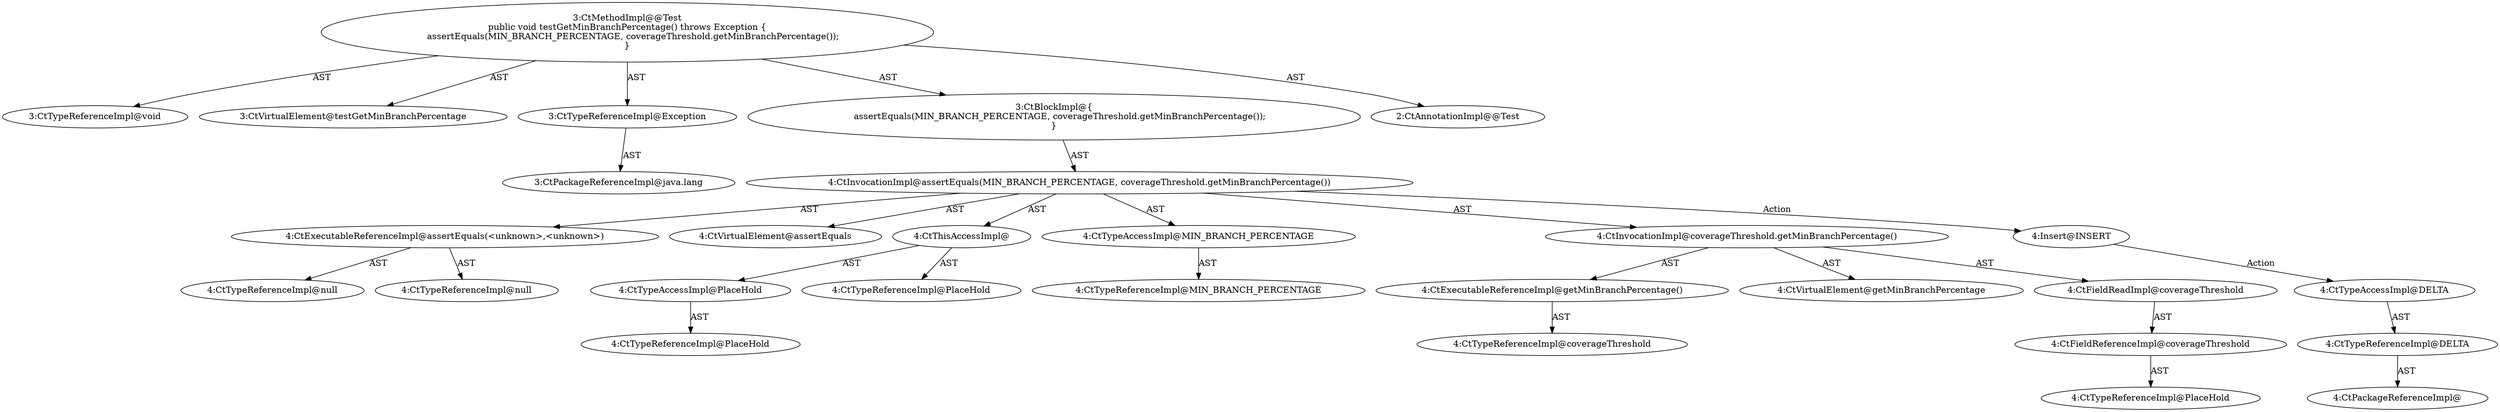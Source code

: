 digraph "testGetMinBranchPercentage#?" {
0 [label="3:CtTypeReferenceImpl@void" shape=ellipse]
1 [label="3:CtVirtualElement@testGetMinBranchPercentage" shape=ellipse]
2 [label="3:CtTypeReferenceImpl@Exception" shape=ellipse]
3 [label="3:CtPackageReferenceImpl@java.lang" shape=ellipse]
4 [label="4:CtExecutableReferenceImpl@assertEquals(<unknown>,<unknown>)" shape=ellipse]
5 [label="4:CtTypeReferenceImpl@null" shape=ellipse]
6 [label="4:CtTypeReferenceImpl@null" shape=ellipse]
7 [label="4:CtVirtualElement@assertEquals" shape=ellipse]
8 [label="4:CtTypeAccessImpl@PlaceHold" shape=ellipse]
9 [label="4:CtTypeReferenceImpl@PlaceHold" shape=ellipse]
10 [label="4:CtThisAccessImpl@" shape=ellipse]
11 [label="4:CtTypeReferenceImpl@PlaceHold" shape=ellipse]
12 [label="4:CtTypeAccessImpl@MIN_BRANCH_PERCENTAGE" shape=ellipse]
13 [label="4:CtTypeReferenceImpl@MIN_BRANCH_PERCENTAGE" shape=ellipse]
14 [label="4:CtExecutableReferenceImpl@getMinBranchPercentage()" shape=ellipse]
15 [label="4:CtTypeReferenceImpl@coverageThreshold" shape=ellipse]
16 [label="4:CtVirtualElement@getMinBranchPercentage" shape=ellipse]
17 [label="4:CtFieldReferenceImpl@coverageThreshold" shape=ellipse]
18 [label="4:CtTypeReferenceImpl@PlaceHold" shape=ellipse]
19 [label="4:CtFieldReadImpl@coverageThreshold" shape=ellipse]
20 [label="4:CtInvocationImpl@coverageThreshold.getMinBranchPercentage()" shape=ellipse]
21 [label="4:CtInvocationImpl@assertEquals(MIN_BRANCH_PERCENTAGE, coverageThreshold.getMinBranchPercentage())" shape=ellipse]
22 [label="3:CtBlockImpl@\{
    assertEquals(MIN_BRANCH_PERCENTAGE, coverageThreshold.getMinBranchPercentage());
\}" shape=ellipse]
23 [label="3:CtMethodImpl@@Test
public void testGetMinBranchPercentage() throws Exception \{
    assertEquals(MIN_BRANCH_PERCENTAGE, coverageThreshold.getMinBranchPercentage());
\}" shape=ellipse]
24 [label="2:CtAnnotationImpl@@Test" shape=ellipse]
25 [label="4:Insert@INSERT" shape=ellipse]
26 [label="4:CtPackageReferenceImpl@" shape=ellipse]
27 [label="4:CtTypeReferenceImpl@DELTA" shape=ellipse]
28 [label="4:CtTypeAccessImpl@DELTA" shape=ellipse]
2 -> 3 [label="AST"];
4 -> 5 [label="AST"];
4 -> 6 [label="AST"];
8 -> 9 [label="AST"];
10 -> 11 [label="AST"];
10 -> 8 [label="AST"];
12 -> 13 [label="AST"];
14 -> 15 [label="AST"];
17 -> 18 [label="AST"];
19 -> 17 [label="AST"];
20 -> 16 [label="AST"];
20 -> 19 [label="AST"];
20 -> 14 [label="AST"];
21 -> 7 [label="AST"];
21 -> 10 [label="AST"];
21 -> 4 [label="AST"];
21 -> 12 [label="AST"];
21 -> 20 [label="AST"];
21 -> 25 [label="Action"];
22 -> 21 [label="AST"];
23 -> 1 [label="AST"];
23 -> 24 [label="AST"];
23 -> 0 [label="AST"];
23 -> 2 [label="AST"];
23 -> 22 [label="AST"];
25 -> 28 [label="Action"];
27 -> 26 [label="AST"];
28 -> 27 [label="AST"];
}